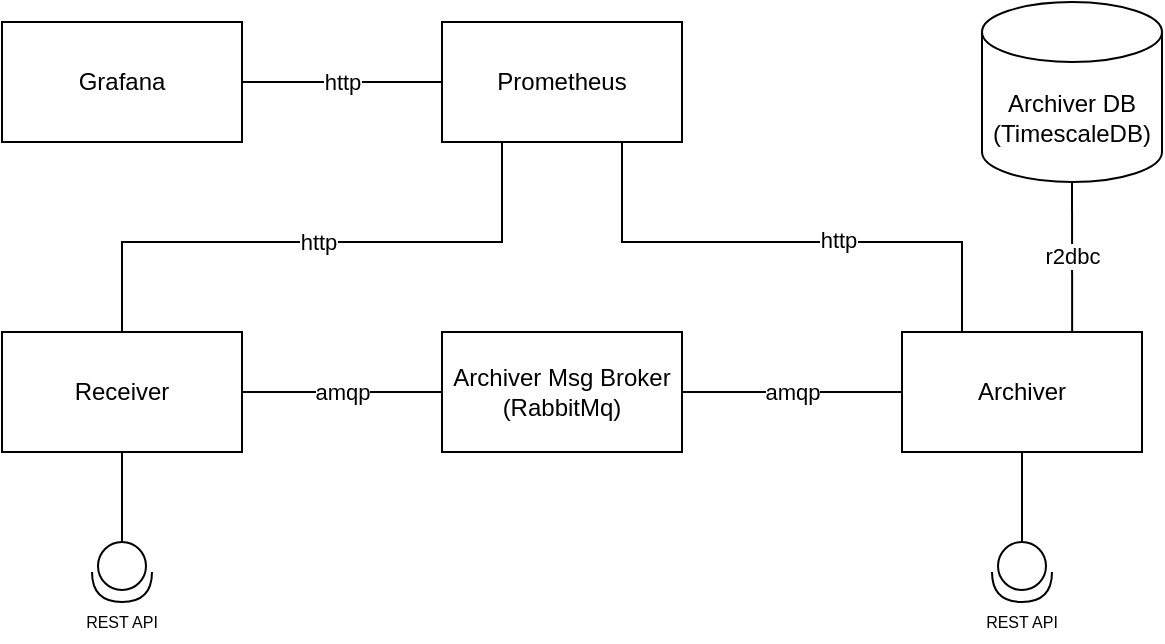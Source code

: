 <mxfile version="16.5.6" type="device"><diagram id="q4MyYRtbNlvQKskmFSps" name="Page-1"><mxGraphModel dx="987" dy="661" grid="0" gridSize="10" guides="1" tooltips="1" connect="1" arrows="1" fold="1" page="1" pageScale="1" pageWidth="827" pageHeight="1169" math="0" shadow="0"><root><mxCell id="0"/><mxCell id="1" parent="0"/><mxCell id="O1g8SDWtbVqmOm_J9jOW-1" value="Receiver&lt;br&gt;" style="rounded=0;whiteSpace=wrap;html=1;" vertex="1" parent="1"><mxGeometry x="80" y="525" width="120" height="60" as="geometry"/></mxCell><mxCell id="O1g8SDWtbVqmOm_J9jOW-2" value="Archiver" style="rounded=0;whiteSpace=wrap;html=1;" vertex="1" parent="1"><mxGeometry x="530" y="525" width="120" height="60" as="geometry"/></mxCell><mxCell id="O1g8SDWtbVqmOm_J9jOW-3" value="Prometheus" style="rounded=0;whiteSpace=wrap;html=1;" vertex="1" parent="1"><mxGeometry x="300" y="370" width="120" height="60" as="geometry"/></mxCell><mxCell id="O1g8SDWtbVqmOm_J9jOW-4" value="Grafana&lt;br&gt;" style="rounded=0;whiteSpace=wrap;html=1;" vertex="1" parent="1"><mxGeometry x="80" y="370" width="120" height="60" as="geometry"/></mxCell><mxCell id="O1g8SDWtbVqmOm_J9jOW-5" value="Archiver DB&lt;br&gt;(TimescaleDB)" style="shape=cylinder3;whiteSpace=wrap;html=1;boundedLbl=1;backgroundOutline=1;size=15;" vertex="1" parent="1"><mxGeometry x="570" y="360" width="90" height="90" as="geometry"/></mxCell><mxCell id="O1g8SDWtbVqmOm_J9jOW-6" value="Archiver Msg Broker&lt;br&gt;(RabbitMq)" style="rounded=0;whiteSpace=wrap;html=1;" vertex="1" parent="1"><mxGeometry x="300" y="525" width="120" height="60" as="geometry"/></mxCell><mxCell id="O1g8SDWtbVqmOm_J9jOW-14" value="amqp" style="endArrow=none;html=1;rounded=0;entryX=1;entryY=0.5;entryDx=0;entryDy=0;exitX=0;exitY=0.5;exitDx=0;exitDy=0;" edge="1" parent="1" source="O1g8SDWtbVqmOm_J9jOW-6" target="O1g8SDWtbVqmOm_J9jOW-1"><mxGeometry width="50" height="50" relative="1" as="geometry"><mxPoint x="310" y="530" as="sourcePoint"/><mxPoint x="360" y="480" as="targetPoint"/></mxGeometry></mxCell><mxCell id="O1g8SDWtbVqmOm_J9jOW-15" value="amqp&lt;br&gt;" style="endArrow=none;html=1;rounded=0;entryX=0;entryY=0.5;entryDx=0;entryDy=0;exitX=1;exitY=0.5;exitDx=0;exitDy=0;" edge="1" parent="1" source="O1g8SDWtbVqmOm_J9jOW-6" target="O1g8SDWtbVqmOm_J9jOW-2"><mxGeometry width="50" height="50" relative="1" as="geometry"><mxPoint x="310" y="530" as="sourcePoint"/><mxPoint x="360" y="480" as="targetPoint"/></mxGeometry></mxCell><mxCell id="O1g8SDWtbVqmOm_J9jOW-16" value="http&lt;br&gt;" style="endArrow=none;html=1;rounded=0;entryX=0.25;entryY=1;entryDx=0;entryDy=0;exitX=0.5;exitY=0;exitDx=0;exitDy=0;" edge="1" parent="1" source="O1g8SDWtbVqmOm_J9jOW-1" target="O1g8SDWtbVqmOm_J9jOW-3"><mxGeometry width="50" height="50" relative="1" as="geometry"><mxPoint x="310" y="530" as="sourcePoint"/><mxPoint x="360" y="480" as="targetPoint"/><Array as="points"><mxPoint x="140" y="480"/><mxPoint x="330" y="480"/></Array></mxGeometry></mxCell><mxCell id="O1g8SDWtbVqmOm_J9jOW-17" value="" style="endArrow=none;html=1;rounded=0;entryX=0.75;entryY=1;entryDx=0;entryDy=0;exitX=0.25;exitY=0;exitDx=0;exitDy=0;" edge="1" parent="1" source="O1g8SDWtbVqmOm_J9jOW-2" target="O1g8SDWtbVqmOm_J9jOW-3"><mxGeometry width="50" height="50" relative="1" as="geometry"><mxPoint x="560" y="520" as="sourcePoint"/><mxPoint x="360" y="480" as="targetPoint"/><Array as="points"><mxPoint x="560" y="480"/><mxPoint x="390" y="480"/></Array></mxGeometry></mxCell><mxCell id="O1g8SDWtbVqmOm_J9jOW-20" value="http" style="edgeLabel;html=1;align=center;verticalAlign=middle;resizable=0;points=[];" vertex="1" connectable="0" parent="O1g8SDWtbVqmOm_J9jOW-17"><mxGeometry x="-0.188" y="-1" relative="1" as="geometry"><mxPoint as="offset"/></mxGeometry></mxCell><mxCell id="O1g8SDWtbVqmOm_J9jOW-18" value="http&lt;br&gt;" style="endArrow=none;html=1;rounded=0;entryX=0;entryY=0.5;entryDx=0;entryDy=0;exitX=1;exitY=0.5;exitDx=0;exitDy=0;" edge="1" parent="1" source="O1g8SDWtbVqmOm_J9jOW-4" target="O1g8SDWtbVqmOm_J9jOW-3"><mxGeometry width="50" height="50" relative="1" as="geometry"><mxPoint x="310" y="530" as="sourcePoint"/><mxPoint x="360" y="480" as="targetPoint"/></mxGeometry></mxCell><mxCell id="O1g8SDWtbVqmOm_J9jOW-19" value="r2dbc" style="endArrow=none;html=1;rounded=0;entryX=0.709;entryY=0.006;entryDx=0;entryDy=0;exitX=0.5;exitY=1;exitDx=0;exitDy=0;exitPerimeter=0;entryPerimeter=0;" edge="1" parent="1" source="O1g8SDWtbVqmOm_J9jOW-5" target="O1g8SDWtbVqmOm_J9jOW-2"><mxGeometry width="50" height="50" relative="1" as="geometry"><mxPoint x="350" y="530" as="sourcePoint"/><mxPoint x="400" y="480" as="targetPoint"/></mxGeometry></mxCell><mxCell id="O1g8SDWtbVqmOm_J9jOW-29" value="" style="shape=providedRequiredInterface;html=1;verticalLabelPosition=bottom;sketch=0;rotation=90;" vertex="1" parent="1"><mxGeometry x="125" y="630" width="30" height="30" as="geometry"/></mxCell><mxCell id="O1g8SDWtbVqmOm_J9jOW-30" value="" style="endArrow=none;html=1;rounded=0;entryX=0.5;entryY=1;entryDx=0;entryDy=0;exitX=0;exitY=0.5;exitDx=0;exitDy=0;exitPerimeter=0;" edge="1" parent="1" source="O1g8SDWtbVqmOm_J9jOW-29" target="O1g8SDWtbVqmOm_J9jOW-1"><mxGeometry width="50" height="50" relative="1" as="geometry"><mxPoint x="330" y="620" as="sourcePoint"/><mxPoint x="380" y="570" as="targetPoint"/></mxGeometry></mxCell><mxCell id="O1g8SDWtbVqmOm_J9jOW-32" value="" style="shape=providedRequiredInterface;html=1;verticalLabelPosition=bottom;sketch=0;rotation=90;" vertex="1" parent="1"><mxGeometry x="575" y="630" width="30" height="30" as="geometry"/></mxCell><mxCell id="O1g8SDWtbVqmOm_J9jOW-33" value="" style="endArrow=none;html=1;rounded=0;entryX=0.5;entryY=1;entryDx=0;entryDy=0;exitX=0;exitY=0.5;exitDx=0;exitDy=0;exitPerimeter=0;" edge="1" parent="1" source="O1g8SDWtbVqmOm_J9jOW-32" target="O1g8SDWtbVqmOm_J9jOW-2"><mxGeometry width="50" height="50" relative="1" as="geometry"><mxPoint x="330" y="610" as="sourcePoint"/><mxPoint x="380" y="560" as="targetPoint"/></mxGeometry></mxCell><mxCell id="O1g8SDWtbVqmOm_J9jOW-34" value="&lt;font style=&quot;font-size: 8px&quot;&gt;REST API&lt;/font&gt;" style="text;html=1;strokeColor=none;fillColor=none;align=center;verticalAlign=middle;whiteSpace=wrap;rounded=0;fontSize=9;" vertex="1" parent="1"><mxGeometry x="110" y="660" width="60" height="20" as="geometry"/></mxCell><mxCell id="O1g8SDWtbVqmOm_J9jOW-36" value="&lt;font style=&quot;font-size: 8px&quot;&gt;REST API&lt;/font&gt;" style="text;html=1;strokeColor=none;fillColor=none;align=center;verticalAlign=middle;whiteSpace=wrap;rounded=0;fontSize=9;" vertex="1" parent="1"><mxGeometry x="560" y="660" width="60" height="20" as="geometry"/></mxCell></root></mxGraphModel></diagram></mxfile>
